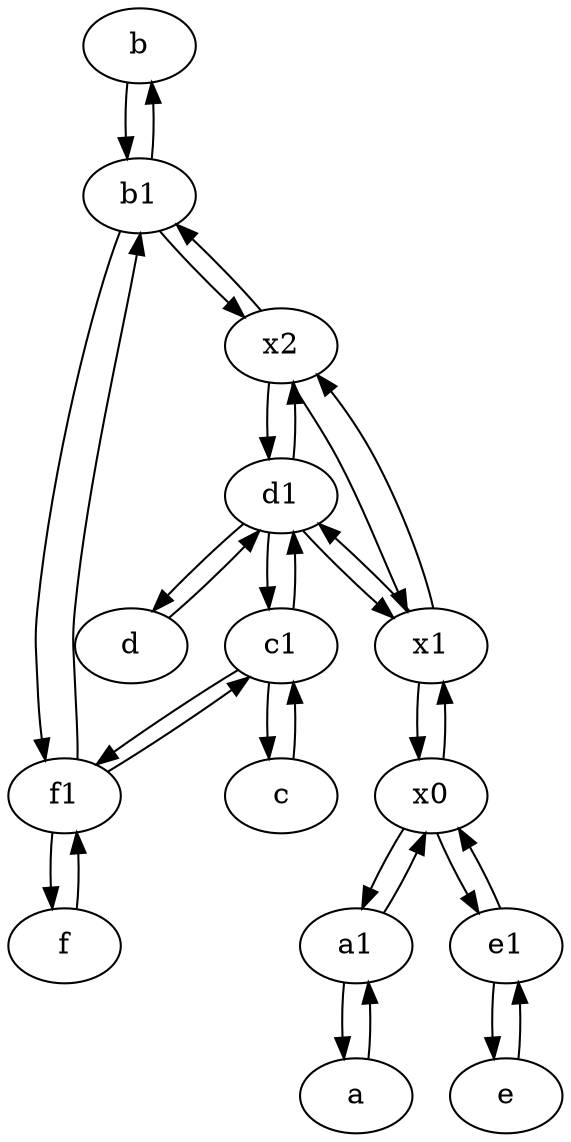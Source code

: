 digraph  {
	b [pos="50,20!"];
	b1 [pos="45,20!"];
	x1;
	x0;
	a [pos="40,10!"];
	c [pos="20,10!"];
	e1 [pos="25,45!"];
	d1 [pos="25,30!"];
	f1;
	c1 [pos="30,15!"];
	f [pos="15,45!"];
	d [pos="20,30!"];
	x2;
	a1 [pos="40,15!"];
	e [pos="30,50!"];
	e1 -> x0;
	c1 -> f1;
	e -> e1;
	f1 -> c1;
	x0 -> x1;
	e1 -> e;
	b -> b1;
	a -> a1;
	x0 -> a1;
	x1 -> x2;
	x2 -> b1;
	d1 -> d;
	x2 -> d1;
	b1 -> f1;
	a1 -> a;
	c -> c1;
	d1 -> x2;
	c1 -> c;
	f -> f1;
	x0 -> e1;
	x1 -> x0;
	x1 -> d1;
	f1 -> b1;
	b1 -> x2;
	d1 -> c1;
	c1 -> d1;
	f1 -> f;
	d1 -> x1;
	a1 -> x0;
	b1 -> b;
	x2 -> x1;
	d -> d1;

	}